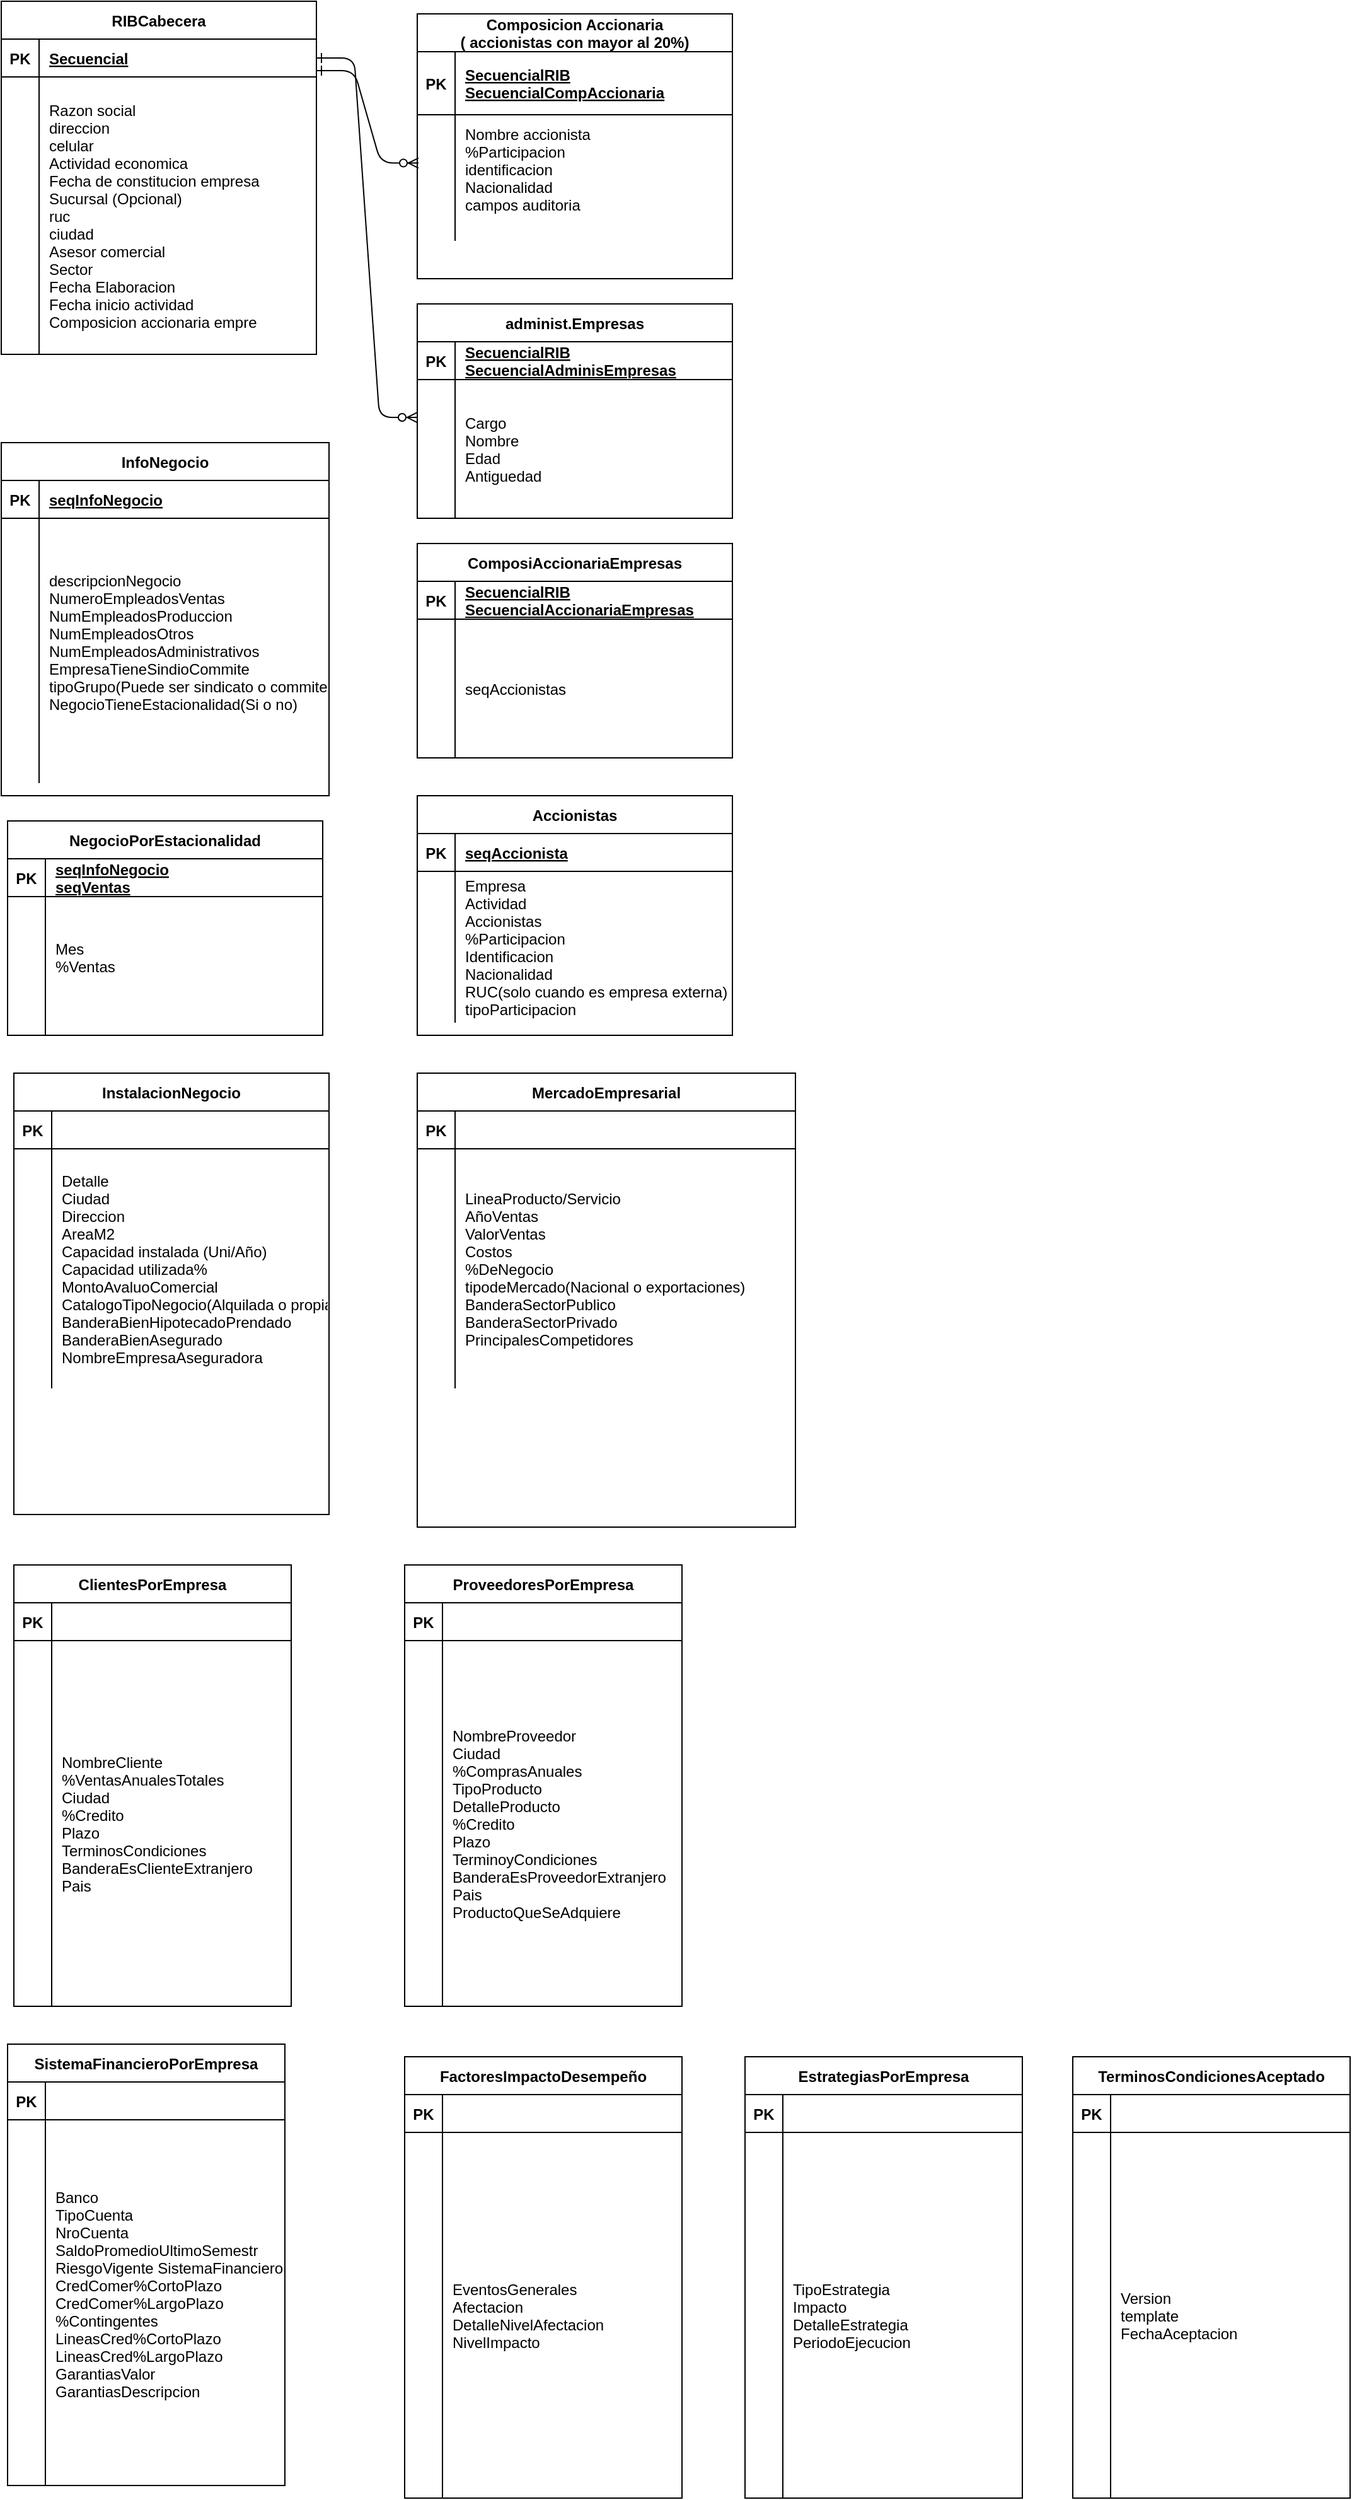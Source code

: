 <mxfile version="24.7.14">
  <diagram id="R2lEEEUBdFMjLlhIrx00" name="Page-1">
    <mxGraphModel dx="3044" dy="1356" grid="1" gridSize="10" guides="1" tooltips="1" connect="1" arrows="1" fold="1" page="1" pageScale="1" pageWidth="850" pageHeight="1100" math="0" shadow="0" extFonts="Permanent Marker^https://fonts.googleapis.com/css?family=Permanent+Marker">
      <root>
        <mxCell id="0" />
        <mxCell id="1" parent="0" />
        <mxCell id="C-vyLk0tnHw3VtMMgP7b-1" value="" style="edgeStyle=entityRelationEdgeStyle;endArrow=ERzeroToMany;startArrow=ERone;endFill=1;startFill=0;entryX=0;entryY=0.273;entryDx=0;entryDy=0;entryPerimeter=0;" parent="1" source="C-vyLk0tnHw3VtMMgP7b-24" target="wmlJS2kJcP28iHc2mWcu-13" edge="1">
          <mxGeometry width="100" height="100" relative="1" as="geometry">
            <mxPoint x="340" y="720" as="sourcePoint" />
            <mxPoint x="450" y="195" as="targetPoint" />
          </mxGeometry>
        </mxCell>
        <mxCell id="C-vyLk0tnHw3VtMMgP7b-23" value="RIBCabecera" style="shape=table;startSize=30;container=1;collapsible=1;childLayout=tableLayout;fixedRows=1;rowLines=0;fontStyle=1;align=center;resizeLast=1;" parent="1" vertex="1">
          <mxGeometry x="120" y="120" width="250" height="280" as="geometry" />
        </mxCell>
        <mxCell id="C-vyLk0tnHw3VtMMgP7b-24" value="" style="shape=partialRectangle;collapsible=0;dropTarget=0;pointerEvents=0;fillColor=none;points=[[0,0.5],[1,0.5]];portConstraint=eastwest;top=0;left=0;right=0;bottom=1;" parent="C-vyLk0tnHw3VtMMgP7b-23" vertex="1">
          <mxGeometry y="30" width="250" height="30" as="geometry" />
        </mxCell>
        <mxCell id="C-vyLk0tnHw3VtMMgP7b-25" value="PK" style="shape=partialRectangle;overflow=hidden;connectable=0;fillColor=none;top=0;left=0;bottom=0;right=0;fontStyle=1;" parent="C-vyLk0tnHw3VtMMgP7b-24" vertex="1">
          <mxGeometry width="30" height="30" as="geometry">
            <mxRectangle width="30" height="30" as="alternateBounds" />
          </mxGeometry>
        </mxCell>
        <mxCell id="C-vyLk0tnHw3VtMMgP7b-26" value="Secuencial" style="shape=partialRectangle;overflow=hidden;connectable=0;fillColor=none;top=0;left=0;bottom=0;right=0;align=left;spacingLeft=6;fontStyle=5;" parent="C-vyLk0tnHw3VtMMgP7b-24" vertex="1">
          <mxGeometry x="30" width="220" height="30" as="geometry">
            <mxRectangle width="220" height="30" as="alternateBounds" />
          </mxGeometry>
        </mxCell>
        <mxCell id="C-vyLk0tnHw3VtMMgP7b-27" value="" style="shape=partialRectangle;collapsible=0;dropTarget=0;pointerEvents=0;fillColor=none;points=[[0,0.5],[1,0.5]];portConstraint=eastwest;top=0;left=0;right=0;bottom=0;" parent="C-vyLk0tnHw3VtMMgP7b-23" vertex="1">
          <mxGeometry y="60" width="250" height="220" as="geometry" />
        </mxCell>
        <mxCell id="C-vyLk0tnHw3VtMMgP7b-28" value="" style="shape=partialRectangle;overflow=hidden;connectable=0;fillColor=none;top=0;left=0;bottom=0;right=0;" parent="C-vyLk0tnHw3VtMMgP7b-27" vertex="1">
          <mxGeometry width="30" height="220" as="geometry">
            <mxRectangle width="30" height="220" as="alternateBounds" />
          </mxGeometry>
        </mxCell>
        <mxCell id="C-vyLk0tnHw3VtMMgP7b-29" value="Razon social&#xa;direccion&#xa;celular&#xa;Actividad economica&#xa;Fecha de constitucion empresa&#xa;Sucursal (Opcional)&#xa;ruc&#xa;ciudad&#xa;Asesor comercial&#xa;Sector&#xa;Fecha Elaboracion&#xa;Fecha inicio actividad&#xa;Composicion accionaria empre" style="shape=partialRectangle;overflow=hidden;connectable=0;fillColor=none;top=0;left=0;bottom=0;right=0;align=left;spacingLeft=6;" parent="C-vyLk0tnHw3VtMMgP7b-27" vertex="1">
          <mxGeometry x="30" width="220" height="220" as="geometry">
            <mxRectangle width="220" height="220" as="alternateBounds" />
          </mxGeometry>
        </mxCell>
        <mxCell id="wmlJS2kJcP28iHc2mWcu-1" value="Composicion Accionaria&#xa;( accionistas con mayor al 20%)" style="shape=table;startSize=30;container=1;collapsible=1;childLayout=tableLayout;fixedRows=1;rowLines=0;fontStyle=1;align=center;resizeLast=1;" vertex="1" parent="1">
          <mxGeometry x="450" y="130" width="250" height="210" as="geometry" />
        </mxCell>
        <mxCell id="wmlJS2kJcP28iHc2mWcu-2" value="" style="shape=partialRectangle;collapsible=0;dropTarget=0;pointerEvents=0;fillColor=none;points=[[0,0.5],[1,0.5]];portConstraint=eastwest;top=0;left=0;right=0;bottom=1;" vertex="1" parent="wmlJS2kJcP28iHc2mWcu-1">
          <mxGeometry y="30" width="250" height="50" as="geometry" />
        </mxCell>
        <mxCell id="wmlJS2kJcP28iHc2mWcu-3" value="PK" style="shape=partialRectangle;overflow=hidden;connectable=0;fillColor=none;top=0;left=0;bottom=0;right=0;fontStyle=1;" vertex="1" parent="wmlJS2kJcP28iHc2mWcu-2">
          <mxGeometry width="30" height="50" as="geometry">
            <mxRectangle width="30" height="50" as="alternateBounds" />
          </mxGeometry>
        </mxCell>
        <mxCell id="wmlJS2kJcP28iHc2mWcu-4" value="SecuencialRIB&#xa;SecuencialCompAccionaria" style="shape=partialRectangle;overflow=hidden;connectable=0;fillColor=none;top=0;left=0;bottom=0;right=0;align=left;spacingLeft=6;fontStyle=5;" vertex="1" parent="wmlJS2kJcP28iHc2mWcu-2">
          <mxGeometry x="30" width="220" height="50" as="geometry">
            <mxRectangle width="220" height="50" as="alternateBounds" />
          </mxGeometry>
        </mxCell>
        <mxCell id="wmlJS2kJcP28iHc2mWcu-5" value="" style="shape=partialRectangle;collapsible=0;dropTarget=0;pointerEvents=0;fillColor=none;points=[[0,0.5],[1,0.5]];portConstraint=eastwest;top=0;left=0;right=0;bottom=0;" vertex="1" parent="wmlJS2kJcP28iHc2mWcu-1">
          <mxGeometry y="80" width="250" height="100" as="geometry" />
        </mxCell>
        <mxCell id="wmlJS2kJcP28iHc2mWcu-6" value="" style="shape=partialRectangle;overflow=hidden;connectable=0;fillColor=none;top=0;left=0;bottom=0;right=0;" vertex="1" parent="wmlJS2kJcP28iHc2mWcu-5">
          <mxGeometry width="30" height="100" as="geometry">
            <mxRectangle width="30" height="100" as="alternateBounds" />
          </mxGeometry>
        </mxCell>
        <mxCell id="wmlJS2kJcP28iHc2mWcu-7" value="Nombre accionista&#xa;%Participacion&#xa;identificacion&#xa;Nacionalidad&#xa;campos auditoria&#xa;" style="shape=partialRectangle;overflow=hidden;connectable=0;fillColor=none;top=0;left=0;bottom=0;right=0;align=left;spacingLeft=6;" vertex="1" parent="wmlJS2kJcP28iHc2mWcu-5">
          <mxGeometry x="30" width="220" height="100" as="geometry">
            <mxRectangle width="220" height="100" as="alternateBounds" />
          </mxGeometry>
        </mxCell>
        <mxCell id="wmlJS2kJcP28iHc2mWcu-9" value="administ.Empresas" style="shape=table;startSize=30;container=1;collapsible=1;childLayout=tableLayout;fixedRows=1;rowLines=0;fontStyle=1;align=center;resizeLast=1;" vertex="1" parent="1">
          <mxGeometry x="450" y="360" width="250" height="170" as="geometry" />
        </mxCell>
        <mxCell id="wmlJS2kJcP28iHc2mWcu-10" value="" style="shape=partialRectangle;collapsible=0;dropTarget=0;pointerEvents=0;fillColor=none;points=[[0,0.5],[1,0.5]];portConstraint=eastwest;top=0;left=0;right=0;bottom=1;" vertex="1" parent="wmlJS2kJcP28iHc2mWcu-9">
          <mxGeometry y="30" width="250" height="30" as="geometry" />
        </mxCell>
        <mxCell id="wmlJS2kJcP28iHc2mWcu-11" value="PK" style="shape=partialRectangle;overflow=hidden;connectable=0;fillColor=none;top=0;left=0;bottom=0;right=0;fontStyle=1;" vertex="1" parent="wmlJS2kJcP28iHc2mWcu-10">
          <mxGeometry width="30" height="30" as="geometry">
            <mxRectangle width="30" height="30" as="alternateBounds" />
          </mxGeometry>
        </mxCell>
        <mxCell id="wmlJS2kJcP28iHc2mWcu-12" value="SecuencialRIB&#xa;SecuencialAdminisEmpresas" style="shape=partialRectangle;overflow=hidden;connectable=0;fillColor=none;top=0;left=0;bottom=0;right=0;align=left;spacingLeft=6;fontStyle=5;" vertex="1" parent="wmlJS2kJcP28iHc2mWcu-10">
          <mxGeometry x="30" width="220" height="30" as="geometry">
            <mxRectangle width="220" height="30" as="alternateBounds" />
          </mxGeometry>
        </mxCell>
        <mxCell id="wmlJS2kJcP28iHc2mWcu-13" value="" style="shape=partialRectangle;collapsible=0;dropTarget=0;pointerEvents=0;fillColor=none;points=[[0,0.5],[1,0.5]];portConstraint=eastwest;top=0;left=0;right=0;bottom=0;" vertex="1" parent="wmlJS2kJcP28iHc2mWcu-9">
          <mxGeometry y="60" width="250" height="110" as="geometry" />
        </mxCell>
        <mxCell id="wmlJS2kJcP28iHc2mWcu-14" value="" style="shape=partialRectangle;overflow=hidden;connectable=0;fillColor=none;top=0;left=0;bottom=0;right=0;" vertex="1" parent="wmlJS2kJcP28iHc2mWcu-13">
          <mxGeometry width="30" height="110" as="geometry">
            <mxRectangle width="30" height="110" as="alternateBounds" />
          </mxGeometry>
        </mxCell>
        <mxCell id="wmlJS2kJcP28iHc2mWcu-15" value="Cargo&#xa;Nombre&#xa;Edad&#xa;Antiguedad" style="shape=partialRectangle;overflow=hidden;connectable=0;fillColor=none;top=0;left=0;bottom=0;right=0;align=left;spacingLeft=6;" vertex="1" parent="wmlJS2kJcP28iHc2mWcu-13">
          <mxGeometry x="30" width="220" height="110" as="geometry">
            <mxRectangle width="220" height="110" as="alternateBounds" />
          </mxGeometry>
        </mxCell>
        <mxCell id="wmlJS2kJcP28iHc2mWcu-16" value="" style="edgeStyle=entityRelationEdgeStyle;endArrow=ERzeroToMany;startArrow=ERone;endFill=1;startFill=0;entryX=0.004;entryY=0.383;entryDx=0;entryDy=0;entryPerimeter=0;" edge="1" parent="1" target="wmlJS2kJcP28iHc2mWcu-5">
          <mxGeometry width="100" height="100" relative="1" as="geometry">
            <mxPoint x="370" y="175" as="sourcePoint" />
            <mxPoint x="450" y="460" as="targetPoint" />
          </mxGeometry>
        </mxCell>
        <mxCell id="wmlJS2kJcP28iHc2mWcu-19" value="ComposiAccionariaEmpresas" style="shape=table;startSize=30;container=1;collapsible=1;childLayout=tableLayout;fixedRows=1;rowLines=0;fontStyle=1;align=center;resizeLast=1;" vertex="1" parent="1">
          <mxGeometry x="450" y="550" width="250" height="170" as="geometry" />
        </mxCell>
        <mxCell id="wmlJS2kJcP28iHc2mWcu-20" value="" style="shape=partialRectangle;collapsible=0;dropTarget=0;pointerEvents=0;fillColor=none;points=[[0,0.5],[1,0.5]];portConstraint=eastwest;top=0;left=0;right=0;bottom=1;" vertex="1" parent="wmlJS2kJcP28iHc2mWcu-19">
          <mxGeometry y="30" width="250" height="30" as="geometry" />
        </mxCell>
        <mxCell id="wmlJS2kJcP28iHc2mWcu-21" value="PK" style="shape=partialRectangle;overflow=hidden;connectable=0;fillColor=none;top=0;left=0;bottom=0;right=0;fontStyle=1;" vertex="1" parent="wmlJS2kJcP28iHc2mWcu-20">
          <mxGeometry width="30" height="30" as="geometry">
            <mxRectangle width="30" height="30" as="alternateBounds" />
          </mxGeometry>
        </mxCell>
        <mxCell id="wmlJS2kJcP28iHc2mWcu-22" value="SecuencialRIB&#xa;SecuencialAccionariaEmpresas" style="shape=partialRectangle;overflow=hidden;connectable=0;fillColor=none;top=0;left=0;bottom=0;right=0;align=left;spacingLeft=6;fontStyle=5;" vertex="1" parent="wmlJS2kJcP28iHc2mWcu-20">
          <mxGeometry x="30" width="220" height="30" as="geometry">
            <mxRectangle width="220" height="30" as="alternateBounds" />
          </mxGeometry>
        </mxCell>
        <mxCell id="wmlJS2kJcP28iHc2mWcu-23" value="" style="shape=partialRectangle;collapsible=0;dropTarget=0;pointerEvents=0;fillColor=none;points=[[0,0.5],[1,0.5]];portConstraint=eastwest;top=0;left=0;right=0;bottom=0;" vertex="1" parent="wmlJS2kJcP28iHc2mWcu-19">
          <mxGeometry y="60" width="250" height="110" as="geometry" />
        </mxCell>
        <mxCell id="wmlJS2kJcP28iHc2mWcu-24" value="" style="shape=partialRectangle;overflow=hidden;connectable=0;fillColor=none;top=0;left=0;bottom=0;right=0;" vertex="1" parent="wmlJS2kJcP28iHc2mWcu-23">
          <mxGeometry width="30" height="110" as="geometry">
            <mxRectangle width="30" height="110" as="alternateBounds" />
          </mxGeometry>
        </mxCell>
        <mxCell id="wmlJS2kJcP28iHc2mWcu-25" value="seqAccionistas" style="shape=partialRectangle;overflow=hidden;connectable=0;fillColor=none;top=0;left=0;bottom=0;right=0;align=left;spacingLeft=6;" vertex="1" parent="wmlJS2kJcP28iHc2mWcu-23">
          <mxGeometry x="30" width="220" height="110" as="geometry">
            <mxRectangle width="220" height="110" as="alternateBounds" />
          </mxGeometry>
        </mxCell>
        <mxCell id="wmlJS2kJcP28iHc2mWcu-26" value="Accionistas" style="shape=table;startSize=30;container=1;collapsible=1;childLayout=tableLayout;fixedRows=1;rowLines=0;fontStyle=1;align=center;resizeLast=1;" vertex="1" parent="1">
          <mxGeometry x="450" y="750" width="250" height="190" as="geometry" />
        </mxCell>
        <mxCell id="wmlJS2kJcP28iHc2mWcu-27" value="" style="shape=partialRectangle;collapsible=0;dropTarget=0;pointerEvents=0;fillColor=none;points=[[0,0.5],[1,0.5]];portConstraint=eastwest;top=0;left=0;right=0;bottom=1;" vertex="1" parent="wmlJS2kJcP28iHc2mWcu-26">
          <mxGeometry y="30" width="250" height="30" as="geometry" />
        </mxCell>
        <mxCell id="wmlJS2kJcP28iHc2mWcu-28" value="PK" style="shape=partialRectangle;overflow=hidden;connectable=0;fillColor=none;top=0;left=0;bottom=0;right=0;fontStyle=1;" vertex="1" parent="wmlJS2kJcP28iHc2mWcu-27">
          <mxGeometry width="30" height="30" as="geometry">
            <mxRectangle width="30" height="30" as="alternateBounds" />
          </mxGeometry>
        </mxCell>
        <mxCell id="wmlJS2kJcP28iHc2mWcu-29" value="seqAccionista" style="shape=partialRectangle;overflow=hidden;connectable=0;fillColor=none;top=0;left=0;bottom=0;right=0;align=left;spacingLeft=6;fontStyle=5;" vertex="1" parent="wmlJS2kJcP28iHc2mWcu-27">
          <mxGeometry x="30" width="220" height="30" as="geometry">
            <mxRectangle width="220" height="30" as="alternateBounds" />
          </mxGeometry>
        </mxCell>
        <mxCell id="wmlJS2kJcP28iHc2mWcu-30" value="" style="shape=partialRectangle;collapsible=0;dropTarget=0;pointerEvents=0;fillColor=none;points=[[0,0.5],[1,0.5]];portConstraint=eastwest;top=0;left=0;right=0;bottom=0;" vertex="1" parent="wmlJS2kJcP28iHc2mWcu-26">
          <mxGeometry y="60" width="250" height="120" as="geometry" />
        </mxCell>
        <mxCell id="wmlJS2kJcP28iHc2mWcu-31" value="" style="shape=partialRectangle;overflow=hidden;connectable=0;fillColor=none;top=0;left=0;bottom=0;right=0;" vertex="1" parent="wmlJS2kJcP28iHc2mWcu-30">
          <mxGeometry width="30" height="120" as="geometry">
            <mxRectangle width="30" height="120" as="alternateBounds" />
          </mxGeometry>
        </mxCell>
        <mxCell id="wmlJS2kJcP28iHc2mWcu-32" value="Empresa&#xa;Actividad&#xa;Accionistas&#xa;%Participacion&#xa;Identificacion&#xa;Nacionalidad&#xa;RUC(solo cuando es empresa externa)&#xa;tipoParticipacion" style="shape=partialRectangle;overflow=hidden;connectable=0;fillColor=none;top=0;left=0;bottom=0;right=0;align=left;spacingLeft=6;" vertex="1" parent="wmlJS2kJcP28iHc2mWcu-30">
          <mxGeometry x="30" width="220" height="120" as="geometry">
            <mxRectangle width="220" height="120" as="alternateBounds" />
          </mxGeometry>
        </mxCell>
        <mxCell id="wmlJS2kJcP28iHc2mWcu-33" value="InfoNegocio" style="shape=table;startSize=30;container=1;collapsible=1;childLayout=tableLayout;fixedRows=1;rowLines=0;fontStyle=1;align=center;resizeLast=1;" vertex="1" parent="1">
          <mxGeometry x="120" y="470" width="260" height="280" as="geometry" />
        </mxCell>
        <mxCell id="wmlJS2kJcP28iHc2mWcu-34" value="" style="shape=partialRectangle;collapsible=0;dropTarget=0;pointerEvents=0;fillColor=none;points=[[0,0.5],[1,0.5]];portConstraint=eastwest;top=0;left=0;right=0;bottom=1;" vertex="1" parent="wmlJS2kJcP28iHc2mWcu-33">
          <mxGeometry y="30" width="260" height="30" as="geometry" />
        </mxCell>
        <mxCell id="wmlJS2kJcP28iHc2mWcu-35" value="PK" style="shape=partialRectangle;overflow=hidden;connectable=0;fillColor=none;top=0;left=0;bottom=0;right=0;fontStyle=1;" vertex="1" parent="wmlJS2kJcP28iHc2mWcu-34">
          <mxGeometry width="30" height="30" as="geometry">
            <mxRectangle width="30" height="30" as="alternateBounds" />
          </mxGeometry>
        </mxCell>
        <mxCell id="wmlJS2kJcP28iHc2mWcu-36" value="seqInfoNegocio" style="shape=partialRectangle;overflow=hidden;connectable=0;fillColor=none;top=0;left=0;bottom=0;right=0;align=left;spacingLeft=6;fontStyle=5;" vertex="1" parent="wmlJS2kJcP28iHc2mWcu-34">
          <mxGeometry x="30" width="230" height="30" as="geometry">
            <mxRectangle width="230" height="30" as="alternateBounds" />
          </mxGeometry>
        </mxCell>
        <mxCell id="wmlJS2kJcP28iHc2mWcu-37" value="" style="shape=partialRectangle;collapsible=0;dropTarget=0;pointerEvents=0;fillColor=none;points=[[0,0.5],[1,0.5]];portConstraint=eastwest;top=0;left=0;right=0;bottom=0;" vertex="1" parent="wmlJS2kJcP28iHc2mWcu-33">
          <mxGeometry y="60" width="260" height="210" as="geometry" />
        </mxCell>
        <mxCell id="wmlJS2kJcP28iHc2mWcu-38" value="" style="shape=partialRectangle;overflow=hidden;connectable=0;fillColor=none;top=0;left=0;bottom=0;right=0;" vertex="1" parent="wmlJS2kJcP28iHc2mWcu-37">
          <mxGeometry width="30" height="210" as="geometry">
            <mxRectangle width="30" height="210" as="alternateBounds" />
          </mxGeometry>
        </mxCell>
        <mxCell id="wmlJS2kJcP28iHc2mWcu-39" value="descripcionNegocio&#xa;NumeroEmpleadosVentas&#xa;NumEmpleadosProduccion&#xa;NumEmpleadosOtros&#xa;NumEmpleadosAdministrativos&#xa;EmpresaTieneSindioCommite&#xa;tipoGrupo(Puede ser sindicato o commite)&#xa;NegocioTieneEstacionalidad(Si o no)&#xa;" style="shape=partialRectangle;overflow=hidden;connectable=0;fillColor=none;top=0;left=0;bottom=0;right=0;align=left;spacingLeft=6;" vertex="1" parent="wmlJS2kJcP28iHc2mWcu-37">
          <mxGeometry x="30" width="230" height="210" as="geometry">
            <mxRectangle width="230" height="210" as="alternateBounds" />
          </mxGeometry>
        </mxCell>
        <mxCell id="wmlJS2kJcP28iHc2mWcu-40" value="NegocioPorEstacionalidad" style="shape=table;startSize=30;container=1;collapsible=1;childLayout=tableLayout;fixedRows=1;rowLines=0;fontStyle=1;align=center;resizeLast=1;" vertex="1" parent="1">
          <mxGeometry x="125" y="770" width="250" height="170" as="geometry" />
        </mxCell>
        <mxCell id="wmlJS2kJcP28iHc2mWcu-41" value="" style="shape=partialRectangle;collapsible=0;dropTarget=0;pointerEvents=0;fillColor=none;points=[[0,0.5],[1,0.5]];portConstraint=eastwest;top=0;left=0;right=0;bottom=1;" vertex="1" parent="wmlJS2kJcP28iHc2mWcu-40">
          <mxGeometry y="30" width="250" height="30" as="geometry" />
        </mxCell>
        <mxCell id="wmlJS2kJcP28iHc2mWcu-42" value="PK" style="shape=partialRectangle;overflow=hidden;connectable=0;fillColor=none;top=0;left=0;bottom=0;right=0;fontStyle=1;" vertex="1" parent="wmlJS2kJcP28iHc2mWcu-41">
          <mxGeometry width="30" height="30" as="geometry">
            <mxRectangle width="30" height="30" as="alternateBounds" />
          </mxGeometry>
        </mxCell>
        <mxCell id="wmlJS2kJcP28iHc2mWcu-43" value="seqInfoNegocio&#xa;seqVentas" style="shape=partialRectangle;overflow=hidden;connectable=0;fillColor=none;top=0;left=0;bottom=0;right=0;align=left;spacingLeft=6;fontStyle=5;" vertex="1" parent="wmlJS2kJcP28iHc2mWcu-41">
          <mxGeometry x="30" width="220" height="30" as="geometry">
            <mxRectangle width="220" height="30" as="alternateBounds" />
          </mxGeometry>
        </mxCell>
        <mxCell id="wmlJS2kJcP28iHc2mWcu-44" value="" style="shape=partialRectangle;collapsible=0;dropTarget=0;pointerEvents=0;fillColor=none;points=[[0,0.5],[1,0.5]];portConstraint=eastwest;top=0;left=0;right=0;bottom=0;" vertex="1" parent="wmlJS2kJcP28iHc2mWcu-40">
          <mxGeometry y="60" width="250" height="110" as="geometry" />
        </mxCell>
        <mxCell id="wmlJS2kJcP28iHc2mWcu-45" value="" style="shape=partialRectangle;overflow=hidden;connectable=0;fillColor=none;top=0;left=0;bottom=0;right=0;" vertex="1" parent="wmlJS2kJcP28iHc2mWcu-44">
          <mxGeometry width="30" height="110" as="geometry">
            <mxRectangle width="30" height="110" as="alternateBounds" />
          </mxGeometry>
        </mxCell>
        <mxCell id="wmlJS2kJcP28iHc2mWcu-46" value="Mes&#xa;%Ventas&#xa;" style="shape=partialRectangle;overflow=hidden;connectable=0;fillColor=none;top=0;left=0;bottom=0;right=0;align=left;spacingLeft=6;" vertex="1" parent="wmlJS2kJcP28iHc2mWcu-44">
          <mxGeometry x="30" width="220" height="110" as="geometry">
            <mxRectangle width="220" height="110" as="alternateBounds" />
          </mxGeometry>
        </mxCell>
        <mxCell id="wmlJS2kJcP28iHc2mWcu-54" value="InstalacionNegocio" style="shape=table;startSize=30;container=1;collapsible=1;childLayout=tableLayout;fixedRows=1;rowLines=0;fontStyle=1;align=center;resizeLast=1;" vertex="1" parent="1">
          <mxGeometry x="130" y="970" width="250" height="350" as="geometry" />
        </mxCell>
        <mxCell id="wmlJS2kJcP28iHc2mWcu-55" value="" style="shape=partialRectangle;collapsible=0;dropTarget=0;pointerEvents=0;fillColor=none;points=[[0,0.5],[1,0.5]];portConstraint=eastwest;top=0;left=0;right=0;bottom=1;" vertex="1" parent="wmlJS2kJcP28iHc2mWcu-54">
          <mxGeometry y="30" width="250" height="30" as="geometry" />
        </mxCell>
        <mxCell id="wmlJS2kJcP28iHc2mWcu-56" value="PK" style="shape=partialRectangle;overflow=hidden;connectable=0;fillColor=none;top=0;left=0;bottom=0;right=0;fontStyle=1;" vertex="1" parent="wmlJS2kJcP28iHc2mWcu-55">
          <mxGeometry width="30" height="30" as="geometry">
            <mxRectangle width="30" height="30" as="alternateBounds" />
          </mxGeometry>
        </mxCell>
        <mxCell id="wmlJS2kJcP28iHc2mWcu-57" value="" style="shape=partialRectangle;overflow=hidden;connectable=0;fillColor=none;top=0;left=0;bottom=0;right=0;align=left;spacingLeft=6;fontStyle=5;" vertex="1" parent="wmlJS2kJcP28iHc2mWcu-55">
          <mxGeometry x="30" width="220" height="30" as="geometry">
            <mxRectangle width="220" height="30" as="alternateBounds" />
          </mxGeometry>
        </mxCell>
        <mxCell id="wmlJS2kJcP28iHc2mWcu-58" value="" style="shape=partialRectangle;collapsible=0;dropTarget=0;pointerEvents=0;fillColor=none;points=[[0,0.5],[1,0.5]];portConstraint=eastwest;top=0;left=0;right=0;bottom=0;" vertex="1" parent="wmlJS2kJcP28iHc2mWcu-54">
          <mxGeometry y="60" width="250" height="190" as="geometry" />
        </mxCell>
        <mxCell id="wmlJS2kJcP28iHc2mWcu-59" value="" style="shape=partialRectangle;overflow=hidden;connectable=0;fillColor=none;top=0;left=0;bottom=0;right=0;" vertex="1" parent="wmlJS2kJcP28iHc2mWcu-58">
          <mxGeometry width="30" height="190" as="geometry">
            <mxRectangle width="30" height="190" as="alternateBounds" />
          </mxGeometry>
        </mxCell>
        <mxCell id="wmlJS2kJcP28iHc2mWcu-60" value="Detalle&#xa;Ciudad&#xa;Direccion&#xa;AreaM2&#xa;Capacidad instalada (Uni/Año)&#xa;Capacidad utilizada%&#xa;MontoAvaluoComercial&#xa;CatalogoTipoNegocio(Alquilada o propia)&#xa;BanderaBienHipotecadoPrendado&#xa;BanderaBienAsegurado&#xa;NombreEmpresaAseguradora" style="shape=partialRectangle;overflow=hidden;connectable=0;fillColor=none;top=0;left=0;bottom=0;right=0;align=left;spacingLeft=6;" vertex="1" parent="wmlJS2kJcP28iHc2mWcu-58">
          <mxGeometry x="30" width="220" height="190" as="geometry">
            <mxRectangle width="220" height="190" as="alternateBounds" />
          </mxGeometry>
        </mxCell>
        <mxCell id="wmlJS2kJcP28iHc2mWcu-61" value="MercadoEmpresarial" style="shape=table;startSize=30;container=1;collapsible=1;childLayout=tableLayout;fixedRows=1;rowLines=0;fontStyle=1;align=center;resizeLast=1;" vertex="1" parent="1">
          <mxGeometry x="450" y="970" width="300" height="360" as="geometry" />
        </mxCell>
        <mxCell id="wmlJS2kJcP28iHc2mWcu-62" value="" style="shape=partialRectangle;collapsible=0;dropTarget=0;pointerEvents=0;fillColor=none;points=[[0,0.5],[1,0.5]];portConstraint=eastwest;top=0;left=0;right=0;bottom=1;" vertex="1" parent="wmlJS2kJcP28iHc2mWcu-61">
          <mxGeometry y="30" width="300" height="30" as="geometry" />
        </mxCell>
        <mxCell id="wmlJS2kJcP28iHc2mWcu-63" value="PK" style="shape=partialRectangle;overflow=hidden;connectable=0;fillColor=none;top=0;left=0;bottom=0;right=0;fontStyle=1;" vertex="1" parent="wmlJS2kJcP28iHc2mWcu-62">
          <mxGeometry width="30" height="30" as="geometry">
            <mxRectangle width="30" height="30" as="alternateBounds" />
          </mxGeometry>
        </mxCell>
        <mxCell id="wmlJS2kJcP28iHc2mWcu-64" value="" style="shape=partialRectangle;overflow=hidden;connectable=0;fillColor=none;top=0;left=0;bottom=0;right=0;align=left;spacingLeft=6;fontStyle=5;" vertex="1" parent="wmlJS2kJcP28iHc2mWcu-62">
          <mxGeometry x="30" width="270" height="30" as="geometry">
            <mxRectangle width="270" height="30" as="alternateBounds" />
          </mxGeometry>
        </mxCell>
        <mxCell id="wmlJS2kJcP28iHc2mWcu-65" value="" style="shape=partialRectangle;collapsible=0;dropTarget=0;pointerEvents=0;fillColor=none;points=[[0,0.5],[1,0.5]];portConstraint=eastwest;top=0;left=0;right=0;bottom=0;" vertex="1" parent="wmlJS2kJcP28iHc2mWcu-61">
          <mxGeometry y="60" width="300" height="190" as="geometry" />
        </mxCell>
        <mxCell id="wmlJS2kJcP28iHc2mWcu-66" value="" style="shape=partialRectangle;overflow=hidden;connectable=0;fillColor=none;top=0;left=0;bottom=0;right=0;" vertex="1" parent="wmlJS2kJcP28iHc2mWcu-65">
          <mxGeometry width="30" height="190" as="geometry">
            <mxRectangle width="30" height="190" as="alternateBounds" />
          </mxGeometry>
        </mxCell>
        <mxCell id="wmlJS2kJcP28iHc2mWcu-67" value="LineaProducto/Servicio&#xa;AñoVentas&#xa;ValorVentas&#xa;Costos&#xa;%DeNegocio&#xa;tipodeMercado(Nacional o exportaciones)&#xa;BanderaSectorPublico&#xa;BanderaSectorPrivado&#xa;PrincipalesCompetidores" style="shape=partialRectangle;overflow=hidden;connectable=0;fillColor=none;top=0;left=0;bottom=0;right=0;align=left;spacingLeft=6;" vertex="1" parent="wmlJS2kJcP28iHc2mWcu-65">
          <mxGeometry x="30" width="270" height="190" as="geometry">
            <mxRectangle width="270" height="190" as="alternateBounds" />
          </mxGeometry>
        </mxCell>
        <mxCell id="wmlJS2kJcP28iHc2mWcu-68" value="ClientesPorEmpresa" style="shape=table;startSize=30;container=1;collapsible=1;childLayout=tableLayout;fixedRows=1;rowLines=0;fontStyle=1;align=center;resizeLast=1;" vertex="1" parent="1">
          <mxGeometry x="130" y="1360" width="220" height="350" as="geometry" />
        </mxCell>
        <mxCell id="wmlJS2kJcP28iHc2mWcu-69" value="" style="shape=partialRectangle;collapsible=0;dropTarget=0;pointerEvents=0;fillColor=none;points=[[0,0.5],[1,0.5]];portConstraint=eastwest;top=0;left=0;right=0;bottom=1;" vertex="1" parent="wmlJS2kJcP28iHc2mWcu-68">
          <mxGeometry y="30" width="220" height="30" as="geometry" />
        </mxCell>
        <mxCell id="wmlJS2kJcP28iHc2mWcu-70" value="PK" style="shape=partialRectangle;overflow=hidden;connectable=0;fillColor=none;top=0;left=0;bottom=0;right=0;fontStyle=1;" vertex="1" parent="wmlJS2kJcP28iHc2mWcu-69">
          <mxGeometry width="30" height="30" as="geometry">
            <mxRectangle width="30" height="30" as="alternateBounds" />
          </mxGeometry>
        </mxCell>
        <mxCell id="wmlJS2kJcP28iHc2mWcu-71" value="" style="shape=partialRectangle;overflow=hidden;connectable=0;fillColor=none;top=0;left=0;bottom=0;right=0;align=left;spacingLeft=6;fontStyle=5;" vertex="1" parent="wmlJS2kJcP28iHc2mWcu-69">
          <mxGeometry x="30" width="190" height="30" as="geometry">
            <mxRectangle width="190" height="30" as="alternateBounds" />
          </mxGeometry>
        </mxCell>
        <mxCell id="wmlJS2kJcP28iHc2mWcu-72" value="" style="shape=partialRectangle;collapsible=0;dropTarget=0;pointerEvents=0;fillColor=none;points=[[0,0.5],[1,0.5]];portConstraint=eastwest;top=0;left=0;right=0;bottom=0;" vertex="1" parent="wmlJS2kJcP28iHc2mWcu-68">
          <mxGeometry y="60" width="220" height="290" as="geometry" />
        </mxCell>
        <mxCell id="wmlJS2kJcP28iHc2mWcu-73" value="" style="shape=partialRectangle;overflow=hidden;connectable=0;fillColor=none;top=0;left=0;bottom=0;right=0;" vertex="1" parent="wmlJS2kJcP28iHc2mWcu-72">
          <mxGeometry width="30" height="290" as="geometry">
            <mxRectangle width="30" height="290" as="alternateBounds" />
          </mxGeometry>
        </mxCell>
        <mxCell id="wmlJS2kJcP28iHc2mWcu-74" value="NombreCliente&#xa;%VentasAnualesTotales&#xa;Ciudad&#xa;%Credito&#xa;Plazo&#xa;TerminosCondiciones&#xa;BanderaEsClienteExtranjero&#xa;Pais" style="shape=partialRectangle;overflow=hidden;connectable=0;fillColor=none;top=0;left=0;bottom=0;right=0;align=left;spacingLeft=6;" vertex="1" parent="wmlJS2kJcP28iHc2mWcu-72">
          <mxGeometry x="30" width="190" height="290" as="geometry">
            <mxRectangle width="190" height="290" as="alternateBounds" />
          </mxGeometry>
        </mxCell>
        <mxCell id="wmlJS2kJcP28iHc2mWcu-75" value="ProveedoresPorEmpresa" style="shape=table;startSize=30;container=1;collapsible=1;childLayout=tableLayout;fixedRows=1;rowLines=0;fontStyle=1;align=center;resizeLast=1;" vertex="1" parent="1">
          <mxGeometry x="440" y="1360" width="220" height="350" as="geometry" />
        </mxCell>
        <mxCell id="wmlJS2kJcP28iHc2mWcu-76" value="" style="shape=partialRectangle;collapsible=0;dropTarget=0;pointerEvents=0;fillColor=none;points=[[0,0.5],[1,0.5]];portConstraint=eastwest;top=0;left=0;right=0;bottom=1;" vertex="1" parent="wmlJS2kJcP28iHc2mWcu-75">
          <mxGeometry y="30" width="220" height="30" as="geometry" />
        </mxCell>
        <mxCell id="wmlJS2kJcP28iHc2mWcu-77" value="PK" style="shape=partialRectangle;overflow=hidden;connectable=0;fillColor=none;top=0;left=0;bottom=0;right=0;fontStyle=1;" vertex="1" parent="wmlJS2kJcP28iHc2mWcu-76">
          <mxGeometry width="30" height="30" as="geometry">
            <mxRectangle width="30" height="30" as="alternateBounds" />
          </mxGeometry>
        </mxCell>
        <mxCell id="wmlJS2kJcP28iHc2mWcu-78" value="" style="shape=partialRectangle;overflow=hidden;connectable=0;fillColor=none;top=0;left=0;bottom=0;right=0;align=left;spacingLeft=6;fontStyle=5;" vertex="1" parent="wmlJS2kJcP28iHc2mWcu-76">
          <mxGeometry x="30" width="190" height="30" as="geometry">
            <mxRectangle width="190" height="30" as="alternateBounds" />
          </mxGeometry>
        </mxCell>
        <mxCell id="wmlJS2kJcP28iHc2mWcu-79" value="" style="shape=partialRectangle;collapsible=0;dropTarget=0;pointerEvents=0;fillColor=none;points=[[0,0.5],[1,0.5]];portConstraint=eastwest;top=0;left=0;right=0;bottom=0;" vertex="1" parent="wmlJS2kJcP28iHc2mWcu-75">
          <mxGeometry y="60" width="220" height="290" as="geometry" />
        </mxCell>
        <mxCell id="wmlJS2kJcP28iHc2mWcu-80" value="" style="shape=partialRectangle;overflow=hidden;connectable=0;fillColor=none;top=0;left=0;bottom=0;right=0;" vertex="1" parent="wmlJS2kJcP28iHc2mWcu-79">
          <mxGeometry width="30" height="290" as="geometry">
            <mxRectangle width="30" height="290" as="alternateBounds" />
          </mxGeometry>
        </mxCell>
        <mxCell id="wmlJS2kJcP28iHc2mWcu-81" value="NombreProveedor&#xa;Ciudad&#xa;%ComprasAnuales&#xa;TipoProducto&#xa;DetalleProducto&#xa;%Credito&#xa;Plazo&#xa;TerminoyCondiciones&#xa;BanderaEsProveedorExtranjero&#xa;Pais&#xa;ProductoQueSeAdquiere" style="shape=partialRectangle;overflow=hidden;connectable=0;fillColor=none;top=0;left=0;bottom=0;right=0;align=left;spacingLeft=6;" vertex="1" parent="wmlJS2kJcP28iHc2mWcu-79">
          <mxGeometry x="30" width="190" height="290" as="geometry">
            <mxRectangle width="190" height="290" as="alternateBounds" />
          </mxGeometry>
        </mxCell>
        <mxCell id="wmlJS2kJcP28iHc2mWcu-82" value="SistemaFinancieroPorEmpresa" style="shape=table;startSize=30;container=1;collapsible=1;childLayout=tableLayout;fixedRows=1;rowLines=0;fontStyle=1;align=center;resizeLast=1;" vertex="1" parent="1">
          <mxGeometry x="125" y="1740" width="220" height="350" as="geometry" />
        </mxCell>
        <mxCell id="wmlJS2kJcP28iHc2mWcu-83" value="" style="shape=partialRectangle;collapsible=0;dropTarget=0;pointerEvents=0;fillColor=none;points=[[0,0.5],[1,0.5]];portConstraint=eastwest;top=0;left=0;right=0;bottom=1;" vertex="1" parent="wmlJS2kJcP28iHc2mWcu-82">
          <mxGeometry y="30" width="220" height="30" as="geometry" />
        </mxCell>
        <mxCell id="wmlJS2kJcP28iHc2mWcu-84" value="PK" style="shape=partialRectangle;overflow=hidden;connectable=0;fillColor=none;top=0;left=0;bottom=0;right=0;fontStyle=1;" vertex="1" parent="wmlJS2kJcP28iHc2mWcu-83">
          <mxGeometry width="30" height="30" as="geometry">
            <mxRectangle width="30" height="30" as="alternateBounds" />
          </mxGeometry>
        </mxCell>
        <mxCell id="wmlJS2kJcP28iHc2mWcu-85" value="" style="shape=partialRectangle;overflow=hidden;connectable=0;fillColor=none;top=0;left=0;bottom=0;right=0;align=left;spacingLeft=6;fontStyle=5;" vertex="1" parent="wmlJS2kJcP28iHc2mWcu-83">
          <mxGeometry x="30" width="190" height="30" as="geometry">
            <mxRectangle width="190" height="30" as="alternateBounds" />
          </mxGeometry>
        </mxCell>
        <mxCell id="wmlJS2kJcP28iHc2mWcu-86" value="" style="shape=partialRectangle;collapsible=0;dropTarget=0;pointerEvents=0;fillColor=none;points=[[0,0.5],[1,0.5]];portConstraint=eastwest;top=0;left=0;right=0;bottom=0;" vertex="1" parent="wmlJS2kJcP28iHc2mWcu-82">
          <mxGeometry y="60" width="220" height="290" as="geometry" />
        </mxCell>
        <mxCell id="wmlJS2kJcP28iHc2mWcu-87" value="" style="shape=partialRectangle;overflow=hidden;connectable=0;fillColor=none;top=0;left=0;bottom=0;right=0;" vertex="1" parent="wmlJS2kJcP28iHc2mWcu-86">
          <mxGeometry width="30" height="290" as="geometry">
            <mxRectangle width="30" height="290" as="alternateBounds" />
          </mxGeometry>
        </mxCell>
        <mxCell id="wmlJS2kJcP28iHc2mWcu-88" value="Banco&#xa;TipoCuenta&#xa;NroCuenta&#xa;SaldoPromedioUltimoSemestr&#xa;RiesgoVigente SistemaFinanciero&#xa;CredComer%CortoPlazo&#xa;CredComer%LargoPlazo&#xa;%Contingentes&#xa;LineasCred%CortoPlazo&#xa;LineasCred%LargoPlazo&#xa;GarantiasValor&#xa;GarantiasDescripcion&#xa;" style="shape=partialRectangle;overflow=hidden;connectable=0;fillColor=none;top=0;left=0;bottom=0;right=0;align=left;spacingLeft=6;" vertex="1" parent="wmlJS2kJcP28iHc2mWcu-86">
          <mxGeometry x="30" width="190" height="290" as="geometry">
            <mxRectangle width="190" height="290" as="alternateBounds" />
          </mxGeometry>
        </mxCell>
        <mxCell id="wmlJS2kJcP28iHc2mWcu-89" value="FactoresImpactoDesempeño" style="shape=table;startSize=30;container=1;collapsible=1;childLayout=tableLayout;fixedRows=1;rowLines=0;fontStyle=1;align=center;resizeLast=1;" vertex="1" parent="1">
          <mxGeometry x="440" y="1750" width="220" height="350" as="geometry" />
        </mxCell>
        <mxCell id="wmlJS2kJcP28iHc2mWcu-90" value="" style="shape=partialRectangle;collapsible=0;dropTarget=0;pointerEvents=0;fillColor=none;points=[[0,0.5],[1,0.5]];portConstraint=eastwest;top=0;left=0;right=0;bottom=1;" vertex="1" parent="wmlJS2kJcP28iHc2mWcu-89">
          <mxGeometry y="30" width="220" height="30" as="geometry" />
        </mxCell>
        <mxCell id="wmlJS2kJcP28iHc2mWcu-91" value="PK" style="shape=partialRectangle;overflow=hidden;connectable=0;fillColor=none;top=0;left=0;bottom=0;right=0;fontStyle=1;" vertex="1" parent="wmlJS2kJcP28iHc2mWcu-90">
          <mxGeometry width="30" height="30" as="geometry">
            <mxRectangle width="30" height="30" as="alternateBounds" />
          </mxGeometry>
        </mxCell>
        <mxCell id="wmlJS2kJcP28iHc2mWcu-92" value="" style="shape=partialRectangle;overflow=hidden;connectable=0;fillColor=none;top=0;left=0;bottom=0;right=0;align=left;spacingLeft=6;fontStyle=5;" vertex="1" parent="wmlJS2kJcP28iHc2mWcu-90">
          <mxGeometry x="30" width="190" height="30" as="geometry">
            <mxRectangle width="190" height="30" as="alternateBounds" />
          </mxGeometry>
        </mxCell>
        <mxCell id="wmlJS2kJcP28iHc2mWcu-93" value="" style="shape=partialRectangle;collapsible=0;dropTarget=0;pointerEvents=0;fillColor=none;points=[[0,0.5],[1,0.5]];portConstraint=eastwest;top=0;left=0;right=0;bottom=0;" vertex="1" parent="wmlJS2kJcP28iHc2mWcu-89">
          <mxGeometry y="60" width="220" height="290" as="geometry" />
        </mxCell>
        <mxCell id="wmlJS2kJcP28iHc2mWcu-94" value="" style="shape=partialRectangle;overflow=hidden;connectable=0;fillColor=none;top=0;left=0;bottom=0;right=0;" vertex="1" parent="wmlJS2kJcP28iHc2mWcu-93">
          <mxGeometry width="30" height="290" as="geometry">
            <mxRectangle width="30" height="290" as="alternateBounds" />
          </mxGeometry>
        </mxCell>
        <mxCell id="wmlJS2kJcP28iHc2mWcu-95" value="EventosGenerales&#xa;Afectacion&#xa;DetalleNivelAfectacion&#xa;NivelImpacto" style="shape=partialRectangle;overflow=hidden;connectable=0;fillColor=none;top=0;left=0;bottom=0;right=0;align=left;spacingLeft=6;" vertex="1" parent="wmlJS2kJcP28iHc2mWcu-93">
          <mxGeometry x="30" width="190" height="290" as="geometry">
            <mxRectangle width="190" height="290" as="alternateBounds" />
          </mxGeometry>
        </mxCell>
        <mxCell id="wmlJS2kJcP28iHc2mWcu-96" value="EstrategiasPorEmpresa" style="shape=table;startSize=30;container=1;collapsible=1;childLayout=tableLayout;fixedRows=1;rowLines=0;fontStyle=1;align=center;resizeLast=1;" vertex="1" parent="1">
          <mxGeometry x="710" y="1750" width="220" height="350" as="geometry" />
        </mxCell>
        <mxCell id="wmlJS2kJcP28iHc2mWcu-97" value="" style="shape=partialRectangle;collapsible=0;dropTarget=0;pointerEvents=0;fillColor=none;points=[[0,0.5],[1,0.5]];portConstraint=eastwest;top=0;left=0;right=0;bottom=1;" vertex="1" parent="wmlJS2kJcP28iHc2mWcu-96">
          <mxGeometry y="30" width="220" height="30" as="geometry" />
        </mxCell>
        <mxCell id="wmlJS2kJcP28iHc2mWcu-98" value="PK" style="shape=partialRectangle;overflow=hidden;connectable=0;fillColor=none;top=0;left=0;bottom=0;right=0;fontStyle=1;" vertex="1" parent="wmlJS2kJcP28iHc2mWcu-97">
          <mxGeometry width="30" height="30" as="geometry">
            <mxRectangle width="30" height="30" as="alternateBounds" />
          </mxGeometry>
        </mxCell>
        <mxCell id="wmlJS2kJcP28iHc2mWcu-99" value="" style="shape=partialRectangle;overflow=hidden;connectable=0;fillColor=none;top=0;left=0;bottom=0;right=0;align=left;spacingLeft=6;fontStyle=5;" vertex="1" parent="wmlJS2kJcP28iHc2mWcu-97">
          <mxGeometry x="30" width="190" height="30" as="geometry">
            <mxRectangle width="190" height="30" as="alternateBounds" />
          </mxGeometry>
        </mxCell>
        <mxCell id="wmlJS2kJcP28iHc2mWcu-100" value="" style="shape=partialRectangle;collapsible=0;dropTarget=0;pointerEvents=0;fillColor=none;points=[[0,0.5],[1,0.5]];portConstraint=eastwest;top=0;left=0;right=0;bottom=0;" vertex="1" parent="wmlJS2kJcP28iHc2mWcu-96">
          <mxGeometry y="60" width="220" height="290" as="geometry" />
        </mxCell>
        <mxCell id="wmlJS2kJcP28iHc2mWcu-101" value="" style="shape=partialRectangle;overflow=hidden;connectable=0;fillColor=none;top=0;left=0;bottom=0;right=0;" vertex="1" parent="wmlJS2kJcP28iHc2mWcu-100">
          <mxGeometry width="30" height="290" as="geometry">
            <mxRectangle width="30" height="290" as="alternateBounds" />
          </mxGeometry>
        </mxCell>
        <mxCell id="wmlJS2kJcP28iHc2mWcu-102" value="TipoEstrategia&#xa;Impacto&#xa;DetalleEstrategia&#xa;PeriodoEjecucion" style="shape=partialRectangle;overflow=hidden;connectable=0;fillColor=none;top=0;left=0;bottom=0;right=0;align=left;spacingLeft=6;" vertex="1" parent="wmlJS2kJcP28iHc2mWcu-100">
          <mxGeometry x="30" width="190" height="290" as="geometry">
            <mxRectangle width="190" height="290" as="alternateBounds" />
          </mxGeometry>
        </mxCell>
        <mxCell id="wmlJS2kJcP28iHc2mWcu-103" value="TerminosCondicionesAceptado" style="shape=table;startSize=30;container=1;collapsible=1;childLayout=tableLayout;fixedRows=1;rowLines=0;fontStyle=1;align=center;resizeLast=1;" vertex="1" parent="1">
          <mxGeometry x="970" y="1750" width="220" height="350" as="geometry" />
        </mxCell>
        <mxCell id="wmlJS2kJcP28iHc2mWcu-104" value="" style="shape=partialRectangle;collapsible=0;dropTarget=0;pointerEvents=0;fillColor=none;points=[[0,0.5],[1,0.5]];portConstraint=eastwest;top=0;left=0;right=0;bottom=1;" vertex="1" parent="wmlJS2kJcP28iHc2mWcu-103">
          <mxGeometry y="30" width="220" height="30" as="geometry" />
        </mxCell>
        <mxCell id="wmlJS2kJcP28iHc2mWcu-105" value="PK" style="shape=partialRectangle;overflow=hidden;connectable=0;fillColor=none;top=0;left=0;bottom=0;right=0;fontStyle=1;" vertex="1" parent="wmlJS2kJcP28iHc2mWcu-104">
          <mxGeometry width="30" height="30" as="geometry">
            <mxRectangle width="30" height="30" as="alternateBounds" />
          </mxGeometry>
        </mxCell>
        <mxCell id="wmlJS2kJcP28iHc2mWcu-106" value="" style="shape=partialRectangle;overflow=hidden;connectable=0;fillColor=none;top=0;left=0;bottom=0;right=0;align=left;spacingLeft=6;fontStyle=5;" vertex="1" parent="wmlJS2kJcP28iHc2mWcu-104">
          <mxGeometry x="30" width="190" height="30" as="geometry">
            <mxRectangle width="190" height="30" as="alternateBounds" />
          </mxGeometry>
        </mxCell>
        <mxCell id="wmlJS2kJcP28iHc2mWcu-107" value="" style="shape=partialRectangle;collapsible=0;dropTarget=0;pointerEvents=0;fillColor=none;points=[[0,0.5],[1,0.5]];portConstraint=eastwest;top=0;left=0;right=0;bottom=0;" vertex="1" parent="wmlJS2kJcP28iHc2mWcu-103">
          <mxGeometry y="60" width="220" height="290" as="geometry" />
        </mxCell>
        <mxCell id="wmlJS2kJcP28iHc2mWcu-108" value="" style="shape=partialRectangle;overflow=hidden;connectable=0;fillColor=none;top=0;left=0;bottom=0;right=0;" vertex="1" parent="wmlJS2kJcP28iHc2mWcu-107">
          <mxGeometry width="30" height="290" as="geometry">
            <mxRectangle width="30" height="290" as="alternateBounds" />
          </mxGeometry>
        </mxCell>
        <mxCell id="wmlJS2kJcP28iHc2mWcu-109" value="Version&#xa;template&#xa;FechaAceptacion" style="shape=partialRectangle;overflow=hidden;connectable=0;fillColor=none;top=0;left=0;bottom=0;right=0;align=left;spacingLeft=6;" vertex="1" parent="wmlJS2kJcP28iHc2mWcu-107">
          <mxGeometry x="30" width="190" height="290" as="geometry">
            <mxRectangle width="190" height="290" as="alternateBounds" />
          </mxGeometry>
        </mxCell>
      </root>
    </mxGraphModel>
  </diagram>
</mxfile>
